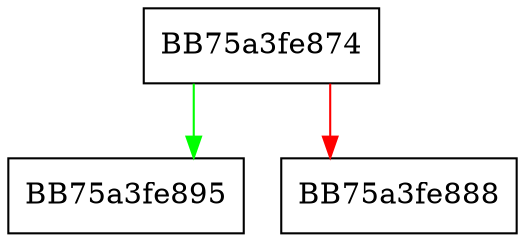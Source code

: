 digraph _Check_max_size {
  node [shape="box"];
  graph [splines=ortho];
  BB75a3fe874 -> BB75a3fe895 [color="green"];
  BB75a3fe874 -> BB75a3fe888 [color="red"];
}